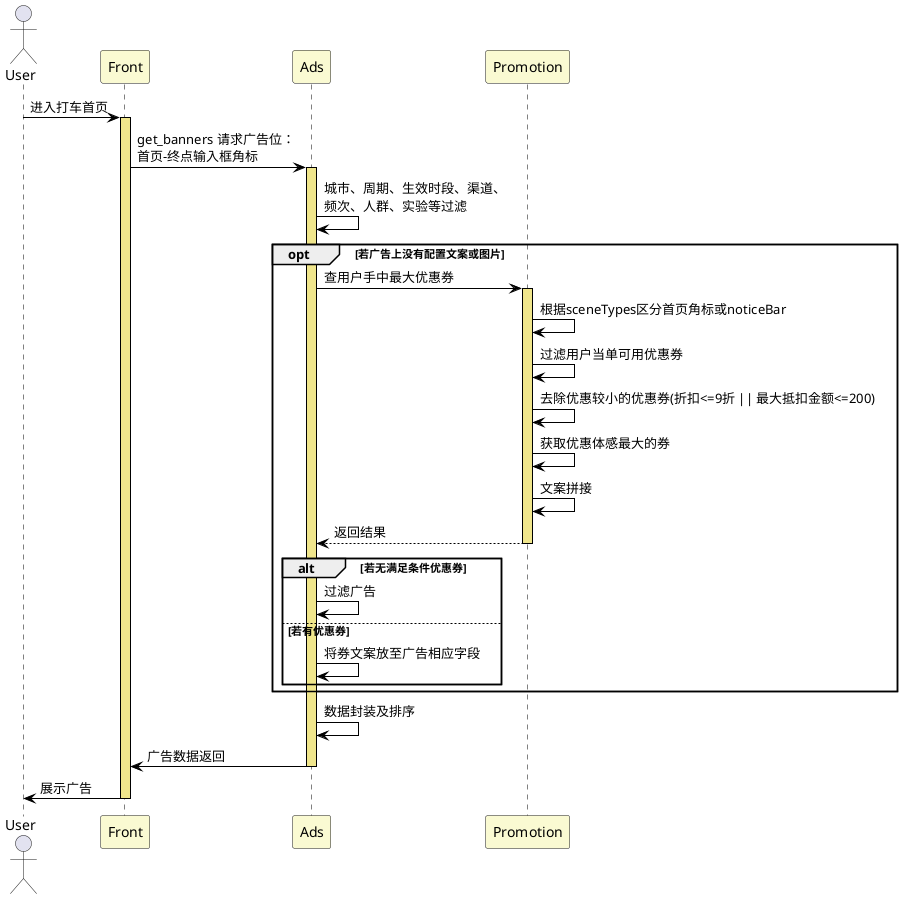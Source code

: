 @startuml
skinparam sequence {
ArrowColor black
LifeLineBorderColor black
LifeLineBackgroundColor khaki
ParticipantBackgroundColor lightgoldenrodyellow
}
Actor User
participant Front
participant Ads
participant Promotion

User -> Front: 进入打车首页

activate Front
    Front -> Ads: get_banners 请求广告位：\n首页-终点输入框角标
        activate Ads
        Ads -> Ads: 城市、周期、生效时段、渠道、\n频次、人群、实验等过滤
        opt 若广告上没有配置文案或图片
            Ads -> Promotion: 查用户手中最大优惠券
            activate Promotion
                Promotion -> Promotion: 根据sceneTypes区分首页角标或noticeBar
                Promotion -> Promotion: 过滤用户当单可用优惠券
                Promotion -> Promotion: 去除优惠较小的优惠券(折扣<=9折 || 最大抵扣金额<=200)
                Promotion -> Promotion: 获取优惠体感最大的券
                Promotion -> Promotion: 文案拼接
                Promotion --> Ads: 返回结果
            deactivate Promotion
            alt 若无满足条件优惠券
                Ads -> Ads: 过滤广告
            else 若有优惠券
                Ads -> Ads: 将券文案放至广告相应字段
            end
        end
        Ads -> Ads: 数据封装及排序
        Ads -> Front: 广告数据返回
        deactivate Ads
Front -> User: 展示广告
deactivate Front

@enduml